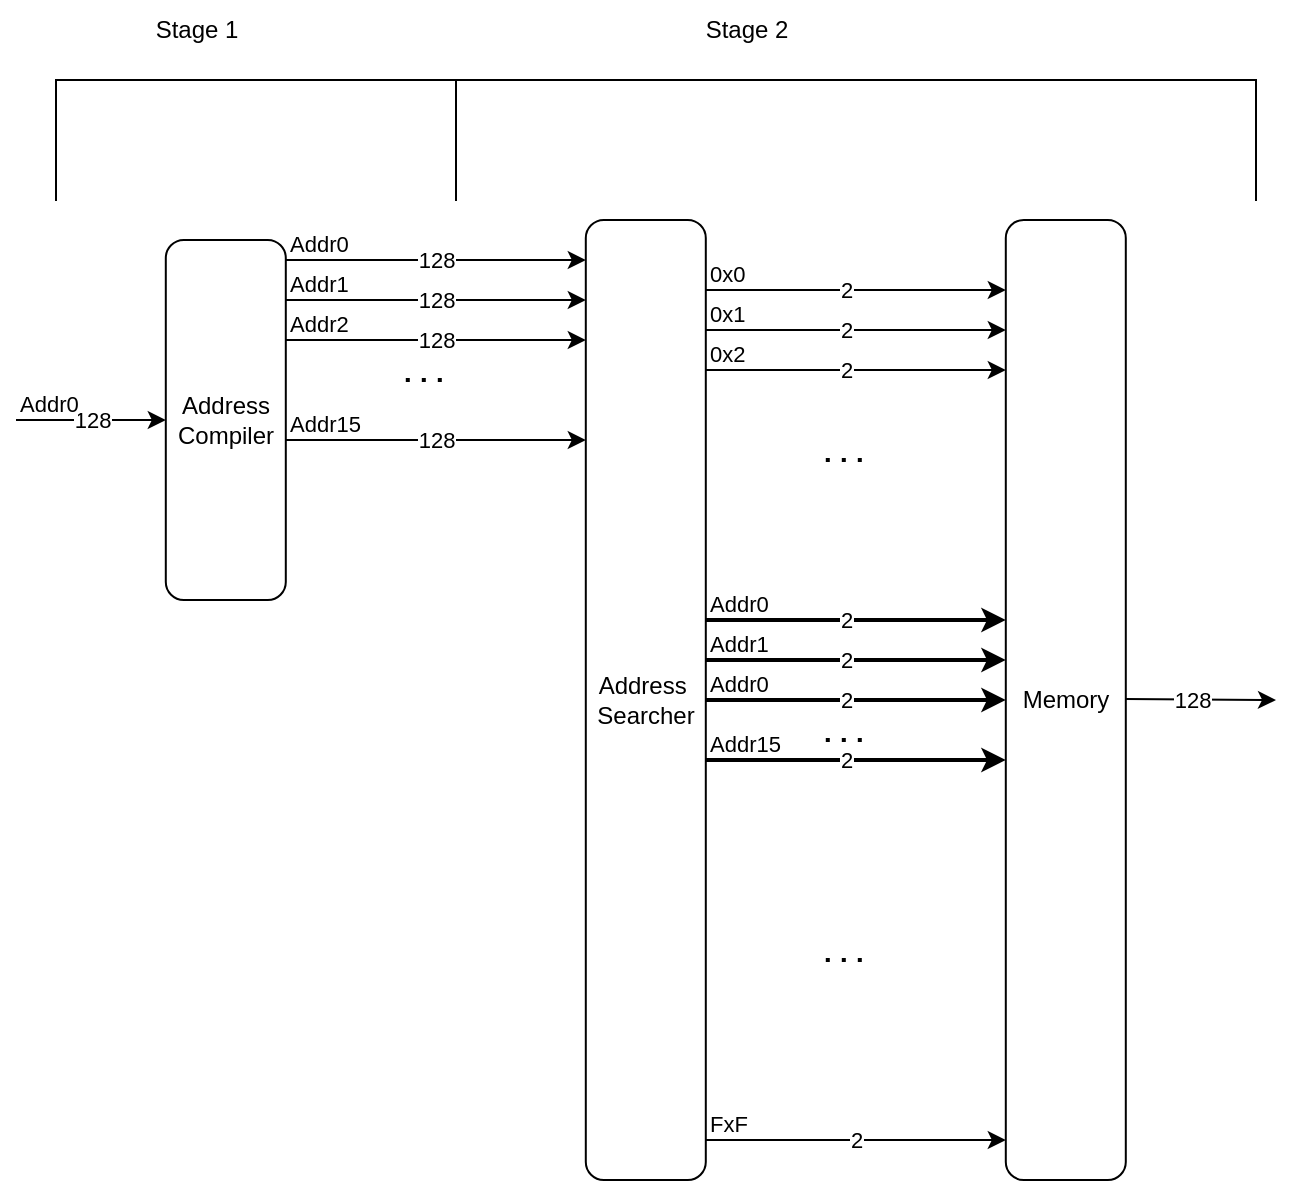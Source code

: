 <mxfile version="26.1.1">
  <diagram name="Page-1" id="k8EOoZ4nDkusKWKBTQX7">
    <mxGraphModel dx="989" dy="579" grid="1" gridSize="10" guides="1" tooltips="1" connect="1" arrows="1" fold="1" page="1" pageScale="1" pageWidth="650" pageHeight="600" math="0" shadow="0">
      <root>
        <mxCell id="0" />
        <mxCell id="1" parent="0" />
        <mxCell id="kFzj5kTvu1d42xjnEUMk-1" value="Address&lt;div&gt;Compiler&lt;/div&gt;" style="rounded=1;whiteSpace=wrap;html=1;direction=south;" parent="1" vertex="1">
          <mxGeometry x="84.9" y="120" width="60" height="180" as="geometry" />
        </mxCell>
        <mxCell id="kFzj5kTvu1d42xjnEUMk-2" value="" style="endArrow=classic;html=1;rounded=0;entryX=0.5;entryY=1;entryDx=0;entryDy=0;" parent="1" target="kFzj5kTvu1d42xjnEUMk-1" edge="1">
          <mxGeometry relative="1" as="geometry">
            <mxPoint x="10" y="210" as="sourcePoint" />
            <mxPoint x="170" y="210" as="targetPoint" />
          </mxGeometry>
        </mxCell>
        <mxCell id="kFzj5kTvu1d42xjnEUMk-3" value="128" style="edgeLabel;resizable=0;html=1;;align=center;verticalAlign=middle;" parent="kFzj5kTvu1d42xjnEUMk-2" connectable="0" vertex="1">
          <mxGeometry relative="1" as="geometry" />
        </mxCell>
        <mxCell id="kFzj5kTvu1d42xjnEUMk-4" value="Addr0" style="edgeLabel;resizable=0;html=1;;align=left;verticalAlign=bottom;" parent="kFzj5kTvu1d42xjnEUMk-2" connectable="0" vertex="1">
          <mxGeometry x="-1" relative="1" as="geometry">
            <mxPoint as="offset" />
          </mxGeometry>
        </mxCell>
        <mxCell id="kFzj5kTvu1d42xjnEUMk-8" value="Address&amp;nbsp;&lt;div&gt;Searcher&lt;/div&gt;" style="rounded=1;whiteSpace=wrap;html=1;direction=south;" parent="1" vertex="1">
          <mxGeometry x="294.9" y="110" width="60" height="480" as="geometry" />
        </mxCell>
        <mxCell id="kFzj5kTvu1d42xjnEUMk-9" value="" style="endArrow=classic;html=1;rounded=0;" parent="1" edge="1">
          <mxGeometry relative="1" as="geometry">
            <mxPoint x="144.9" y="130" as="sourcePoint" />
            <mxPoint x="294.9" y="130" as="targetPoint" />
          </mxGeometry>
        </mxCell>
        <mxCell id="kFzj5kTvu1d42xjnEUMk-10" value="128" style="edgeLabel;resizable=0;html=1;;align=center;verticalAlign=middle;" parent="kFzj5kTvu1d42xjnEUMk-9" connectable="0" vertex="1">
          <mxGeometry relative="1" as="geometry" />
        </mxCell>
        <mxCell id="kFzj5kTvu1d42xjnEUMk-11" value="Addr0" style="edgeLabel;resizable=0;html=1;;align=left;verticalAlign=bottom;" parent="kFzj5kTvu1d42xjnEUMk-9" connectable="0" vertex="1">
          <mxGeometry x="-1" relative="1" as="geometry" />
        </mxCell>
        <mxCell id="kFzj5kTvu1d42xjnEUMk-12" value="" style="endArrow=classic;html=1;rounded=0;" parent="1" edge="1">
          <mxGeometry relative="1" as="geometry">
            <mxPoint x="144.9" y="150" as="sourcePoint" />
            <mxPoint x="294.9" y="150" as="targetPoint" />
          </mxGeometry>
        </mxCell>
        <mxCell id="kFzj5kTvu1d42xjnEUMk-13" value="128" style="edgeLabel;resizable=0;html=1;;align=center;verticalAlign=middle;" parent="kFzj5kTvu1d42xjnEUMk-12" connectable="0" vertex="1">
          <mxGeometry relative="1" as="geometry" />
        </mxCell>
        <mxCell id="kFzj5kTvu1d42xjnEUMk-14" value="Addr1" style="edgeLabel;resizable=0;html=1;;align=left;verticalAlign=bottom;" parent="kFzj5kTvu1d42xjnEUMk-12" connectable="0" vertex="1">
          <mxGeometry x="-1" relative="1" as="geometry" />
        </mxCell>
        <mxCell id="kFzj5kTvu1d42xjnEUMk-15" value="" style="endArrow=classic;html=1;rounded=0;" parent="1" edge="1">
          <mxGeometry relative="1" as="geometry">
            <mxPoint x="144.9" y="170" as="sourcePoint" />
            <mxPoint x="294.9" y="170" as="targetPoint" />
          </mxGeometry>
        </mxCell>
        <mxCell id="kFzj5kTvu1d42xjnEUMk-16" value="128" style="edgeLabel;resizable=0;html=1;;align=center;verticalAlign=middle;" parent="kFzj5kTvu1d42xjnEUMk-15" connectable="0" vertex="1">
          <mxGeometry relative="1" as="geometry" />
        </mxCell>
        <mxCell id="kFzj5kTvu1d42xjnEUMk-17" value="Addr2" style="edgeLabel;resizable=0;html=1;;align=left;verticalAlign=bottom;" parent="kFzj5kTvu1d42xjnEUMk-15" connectable="0" vertex="1">
          <mxGeometry x="-1" relative="1" as="geometry" />
        </mxCell>
        <mxCell id="kFzj5kTvu1d42xjnEUMk-18" value="" style="endArrow=none;dashed=1;html=1;dashPattern=1 3;strokeWidth=2;rounded=0;" parent="1" target="kFzj5kTvu1d42xjnEUMk-8" edge="1">
          <mxGeometry width="50" height="50" relative="1" as="geometry">
            <mxPoint x="294.9" y="310" as="sourcePoint" />
            <mxPoint x="344.9" y="260" as="targetPoint" />
          </mxGeometry>
        </mxCell>
        <mxCell id="kFzj5kTvu1d42xjnEUMk-19" value="" style="endArrow=none;dashed=1;html=1;dashPattern=1 3;strokeWidth=2;rounded=0;" parent="1" edge="1">
          <mxGeometry width="50" height="50" relative="1" as="geometry">
            <mxPoint x="204.9" y="190" as="sourcePoint" />
            <mxPoint x="224.9" y="190" as="targetPoint" />
            <Array as="points">
              <mxPoint x="214.9" y="190" />
            </Array>
          </mxGeometry>
        </mxCell>
        <mxCell id="kFzj5kTvu1d42xjnEUMk-20" value="" style="endArrow=classic;html=1;rounded=0;" parent="1" edge="1">
          <mxGeometry relative="1" as="geometry">
            <mxPoint x="144.9" y="220" as="sourcePoint" />
            <mxPoint x="294.9" y="220" as="targetPoint" />
          </mxGeometry>
        </mxCell>
        <mxCell id="kFzj5kTvu1d42xjnEUMk-21" value="128" style="edgeLabel;resizable=0;html=1;;align=center;verticalAlign=middle;" parent="kFzj5kTvu1d42xjnEUMk-20" connectable="0" vertex="1">
          <mxGeometry relative="1" as="geometry" />
        </mxCell>
        <mxCell id="kFzj5kTvu1d42xjnEUMk-22" value="Addr15" style="edgeLabel;resizable=0;html=1;;align=left;verticalAlign=bottom;" parent="kFzj5kTvu1d42xjnEUMk-20" connectable="0" vertex="1">
          <mxGeometry x="-1" relative="1" as="geometry" />
        </mxCell>
        <mxCell id="kFzj5kTvu1d42xjnEUMk-25" value="" style="shape=partialRectangle;whiteSpace=wrap;html=1;top=0;bottom=0;fillColor=none;" parent="1" vertex="1">
          <mxGeometry x="30" y="40" width="200" height="60" as="geometry" />
        </mxCell>
        <mxCell id="kFzj5kTvu1d42xjnEUMk-27" value="" style="endArrow=none;html=1;rounded=0;exitX=0;exitY=0;exitDx=0;exitDy=0;entryX=1;entryY=0;entryDx=0;entryDy=0;" parent="1" source="kFzj5kTvu1d42xjnEUMk-25" target="kFzj5kTvu1d42xjnEUMk-25" edge="1">
          <mxGeometry width="50" height="50" relative="1" as="geometry">
            <mxPoint x="130" y="10" as="sourcePoint" />
            <mxPoint x="180" y="-40" as="targetPoint" />
          </mxGeometry>
        </mxCell>
        <mxCell id="kFzj5kTvu1d42xjnEUMk-28" value="Stage 1" style="text;html=1;align=center;verticalAlign=middle;resizable=0;points=[];autosize=1;strokeColor=none;fillColor=none;" parent="1" vertex="1">
          <mxGeometry x="70" width="60" height="30" as="geometry" />
        </mxCell>
        <mxCell id="kFzj5kTvu1d42xjnEUMk-29" value="" style="shape=partialRectangle;whiteSpace=wrap;html=1;top=0;bottom=0;fillColor=none;" parent="1" vertex="1">
          <mxGeometry x="230" y="40" width="400" height="60" as="geometry" />
        </mxCell>
        <mxCell id="kFzj5kTvu1d42xjnEUMk-30" value="" style="endArrow=none;html=1;rounded=0;exitX=0;exitY=0;exitDx=0;exitDy=0;entryX=1;entryY=0;entryDx=0;entryDy=0;" parent="1" source="kFzj5kTvu1d42xjnEUMk-29" target="kFzj5kTvu1d42xjnEUMk-29" edge="1">
          <mxGeometry width="50" height="50" relative="1" as="geometry">
            <mxPoint x="480" y="130" as="sourcePoint" />
            <mxPoint x="530" y="80" as="targetPoint" />
          </mxGeometry>
        </mxCell>
        <mxCell id="kFzj5kTvu1d42xjnEUMk-31" value="Stage 2" style="text;html=1;align=center;verticalAlign=middle;resizable=0;points=[];autosize=1;strokeColor=none;fillColor=none;" parent="1" vertex="1">
          <mxGeometry x="345" width="60" height="30" as="geometry" />
        </mxCell>
        <mxCell id="kFzj5kTvu1d42xjnEUMk-32" value="Memory" style="rounded=1;whiteSpace=wrap;html=1;direction=south;" parent="1" vertex="1">
          <mxGeometry x="504.9" y="110" width="60" height="480" as="geometry" />
        </mxCell>
        <mxCell id="kFzj5kTvu1d42xjnEUMk-33" value="" style="endArrow=classic;html=1;rounded=0;" parent="1" edge="1">
          <mxGeometry relative="1" as="geometry">
            <mxPoint x="564.9" y="349.5" as="sourcePoint" />
            <mxPoint x="640" y="350" as="targetPoint" />
          </mxGeometry>
        </mxCell>
        <mxCell id="kFzj5kTvu1d42xjnEUMk-34" value="128" style="edgeLabel;resizable=0;html=1;;align=center;verticalAlign=middle;" parent="kFzj5kTvu1d42xjnEUMk-33" connectable="0" vertex="1">
          <mxGeometry relative="1" as="geometry">
            <mxPoint x="-5" as="offset" />
          </mxGeometry>
        </mxCell>
        <mxCell id="kFzj5kTvu1d42xjnEUMk-41" value="" style="endArrow=classic;html=1;rounded=0;" parent="1" edge="1">
          <mxGeometry relative="1" as="geometry">
            <mxPoint x="354.9" y="145" as="sourcePoint" />
            <mxPoint x="504.9" y="145" as="targetPoint" />
          </mxGeometry>
        </mxCell>
        <mxCell id="kFzj5kTvu1d42xjnEUMk-42" value="2" style="edgeLabel;resizable=0;html=1;;align=center;verticalAlign=middle;" parent="kFzj5kTvu1d42xjnEUMk-41" connectable="0" vertex="1">
          <mxGeometry relative="1" as="geometry">
            <mxPoint x="-5" as="offset" />
          </mxGeometry>
        </mxCell>
        <mxCell id="kFzj5kTvu1d42xjnEUMk-43" value="0x0" style="edgeLabel;resizable=0;html=1;;align=left;verticalAlign=bottom;" parent="kFzj5kTvu1d42xjnEUMk-41" connectable="0" vertex="1">
          <mxGeometry x="-1" relative="1" as="geometry" />
        </mxCell>
        <mxCell id="kFzj5kTvu1d42xjnEUMk-44" value="" style="endArrow=classic;html=1;rounded=0;" parent="1" edge="1">
          <mxGeometry relative="1" as="geometry">
            <mxPoint x="354.9" y="165" as="sourcePoint" />
            <mxPoint x="504.9" y="165" as="targetPoint" />
          </mxGeometry>
        </mxCell>
        <mxCell id="kFzj5kTvu1d42xjnEUMk-45" value="2" style="edgeLabel;resizable=0;html=1;;align=center;verticalAlign=middle;" parent="kFzj5kTvu1d42xjnEUMk-44" connectable="0" vertex="1">
          <mxGeometry relative="1" as="geometry">
            <mxPoint x="-5" as="offset" />
          </mxGeometry>
        </mxCell>
        <mxCell id="kFzj5kTvu1d42xjnEUMk-46" value="0x1" style="edgeLabel;resizable=0;html=1;;align=left;verticalAlign=bottom;" parent="kFzj5kTvu1d42xjnEUMk-44" connectable="0" vertex="1">
          <mxGeometry x="-1" relative="1" as="geometry" />
        </mxCell>
        <mxCell id="kFzj5kTvu1d42xjnEUMk-47" value="" style="endArrow=classic;html=1;rounded=0;" parent="1" edge="1">
          <mxGeometry relative="1" as="geometry">
            <mxPoint x="354.9" y="185" as="sourcePoint" />
            <mxPoint x="504.9" y="185" as="targetPoint" />
          </mxGeometry>
        </mxCell>
        <mxCell id="kFzj5kTvu1d42xjnEUMk-48" value="2" style="edgeLabel;resizable=0;html=1;;align=center;verticalAlign=middle;" parent="kFzj5kTvu1d42xjnEUMk-47" connectable="0" vertex="1">
          <mxGeometry relative="1" as="geometry">
            <mxPoint x="-5" as="offset" />
          </mxGeometry>
        </mxCell>
        <mxCell id="kFzj5kTvu1d42xjnEUMk-49" value="0x2" style="edgeLabel;resizable=0;html=1;;align=left;verticalAlign=bottom;" parent="kFzj5kTvu1d42xjnEUMk-47" connectable="0" vertex="1">
          <mxGeometry x="-1" relative="1" as="geometry" />
        </mxCell>
        <mxCell id="kFzj5kTvu1d42xjnEUMk-50" value="" style="endArrow=none;dashed=1;html=1;dashPattern=1 3;strokeWidth=2;rounded=0;" parent="1" edge="1">
          <mxGeometry width="50" height="50" relative="1" as="geometry">
            <mxPoint x="414.9" y="230.0" as="sourcePoint" />
            <mxPoint x="434.9" y="230.0" as="targetPoint" />
            <Array as="points">
              <mxPoint x="424.9" y="230.0" />
            </Array>
          </mxGeometry>
        </mxCell>
        <mxCell id="kFzj5kTvu1d42xjnEUMk-51" value="" style="endArrow=classic;html=1;rounded=0;" parent="1" edge="1">
          <mxGeometry relative="1" as="geometry">
            <mxPoint x="354.9" y="570" as="sourcePoint" />
            <mxPoint x="504.9" y="570" as="targetPoint" />
          </mxGeometry>
        </mxCell>
        <mxCell id="kFzj5kTvu1d42xjnEUMk-52" value="2" style="edgeLabel;resizable=0;html=1;;align=center;verticalAlign=middle;" parent="kFzj5kTvu1d42xjnEUMk-51" connectable="0" vertex="1">
          <mxGeometry relative="1" as="geometry" />
        </mxCell>
        <mxCell id="kFzj5kTvu1d42xjnEUMk-53" value="FxF" style="edgeLabel;resizable=0;html=1;;align=left;verticalAlign=bottom;" parent="kFzj5kTvu1d42xjnEUMk-51" connectable="0" vertex="1">
          <mxGeometry x="-1" relative="1" as="geometry" />
        </mxCell>
        <mxCell id="kFzj5kTvu1d42xjnEUMk-55" value="" style="endArrow=classic;html=1;rounded=0;strokeWidth=2;" parent="1" edge="1">
          <mxGeometry relative="1" as="geometry">
            <mxPoint x="354.9" y="310" as="sourcePoint" />
            <mxPoint x="504.9" y="310" as="targetPoint" />
          </mxGeometry>
        </mxCell>
        <mxCell id="kFzj5kTvu1d42xjnEUMk-56" value="2" style="edgeLabel;resizable=0;html=1;;align=center;verticalAlign=middle;" parent="kFzj5kTvu1d42xjnEUMk-55" connectable="0" vertex="1">
          <mxGeometry relative="1" as="geometry">
            <mxPoint x="-5" as="offset" />
          </mxGeometry>
        </mxCell>
        <mxCell id="kFzj5kTvu1d42xjnEUMk-57" value="Addr0" style="edgeLabel;resizable=0;html=1;;align=left;verticalAlign=bottom;" parent="kFzj5kTvu1d42xjnEUMk-55" connectable="0" vertex="1">
          <mxGeometry x="-1" relative="1" as="geometry" />
        </mxCell>
        <mxCell id="kFzj5kTvu1d42xjnEUMk-58" value="" style="endArrow=classic;html=1;rounded=0;strokeWidth=2;" parent="1" edge="1">
          <mxGeometry relative="1" as="geometry">
            <mxPoint x="354.9" y="330" as="sourcePoint" />
            <mxPoint x="504.9" y="330" as="targetPoint" />
          </mxGeometry>
        </mxCell>
        <mxCell id="kFzj5kTvu1d42xjnEUMk-59" value="2" style="edgeLabel;resizable=0;html=1;;align=center;verticalAlign=middle;" parent="kFzj5kTvu1d42xjnEUMk-58" connectable="0" vertex="1">
          <mxGeometry relative="1" as="geometry">
            <mxPoint x="-5" as="offset" />
          </mxGeometry>
        </mxCell>
        <mxCell id="kFzj5kTvu1d42xjnEUMk-60" value="Addr1" style="edgeLabel;resizable=0;html=1;;align=left;verticalAlign=bottom;" parent="kFzj5kTvu1d42xjnEUMk-58" connectable="0" vertex="1">
          <mxGeometry x="-1" relative="1" as="geometry" />
        </mxCell>
        <mxCell id="kFzj5kTvu1d42xjnEUMk-61" value="" style="endArrow=classic;html=1;rounded=0;strokeWidth=2;" parent="1" edge="1">
          <mxGeometry relative="1" as="geometry">
            <mxPoint x="354.9" y="350" as="sourcePoint" />
            <mxPoint x="504.9" y="350" as="targetPoint" />
          </mxGeometry>
        </mxCell>
        <mxCell id="kFzj5kTvu1d42xjnEUMk-62" value="2" style="edgeLabel;resizable=0;html=1;;align=center;verticalAlign=middle;" parent="kFzj5kTvu1d42xjnEUMk-61" connectable="0" vertex="1">
          <mxGeometry relative="1" as="geometry">
            <mxPoint x="-5" as="offset" />
          </mxGeometry>
        </mxCell>
        <mxCell id="kFzj5kTvu1d42xjnEUMk-63" value="Addr0" style="edgeLabel;resizable=0;html=1;;align=left;verticalAlign=bottom;" parent="kFzj5kTvu1d42xjnEUMk-61" connectable="0" vertex="1">
          <mxGeometry x="-1" relative="1" as="geometry" />
        </mxCell>
        <mxCell id="kFzj5kTvu1d42xjnEUMk-64" value="" style="endArrow=none;dashed=1;html=1;dashPattern=1 3;strokeWidth=2;rounded=0;" parent="1" edge="1">
          <mxGeometry width="50" height="50" relative="1" as="geometry">
            <mxPoint x="414.9" y="370" as="sourcePoint" />
            <mxPoint x="434.9" y="370" as="targetPoint" />
            <Array as="points">
              <mxPoint x="419.9" y="370" />
            </Array>
          </mxGeometry>
        </mxCell>
        <mxCell id="kFzj5kTvu1d42xjnEUMk-65" value="" style="endArrow=classic;html=1;rounded=0;strokeWidth=2;" parent="1" edge="1">
          <mxGeometry relative="1" as="geometry">
            <mxPoint x="354.9" y="380" as="sourcePoint" />
            <mxPoint x="504.9" y="380" as="targetPoint" />
          </mxGeometry>
        </mxCell>
        <mxCell id="kFzj5kTvu1d42xjnEUMk-66" value="2" style="edgeLabel;resizable=0;html=1;;align=center;verticalAlign=middle;" parent="kFzj5kTvu1d42xjnEUMk-65" connectable="0" vertex="1">
          <mxGeometry relative="1" as="geometry">
            <mxPoint x="-5" as="offset" />
          </mxGeometry>
        </mxCell>
        <mxCell id="kFzj5kTvu1d42xjnEUMk-67" value="Addr15" style="edgeLabel;resizable=0;html=1;;align=left;verticalAlign=bottom;" parent="kFzj5kTvu1d42xjnEUMk-65" connectable="0" vertex="1">
          <mxGeometry x="-1" relative="1" as="geometry" />
        </mxCell>
        <mxCell id="kFzj5kTvu1d42xjnEUMk-68" value="" style="endArrow=none;dashed=1;html=1;dashPattern=1 3;strokeWidth=2;rounded=0;" parent="1" edge="1">
          <mxGeometry width="50" height="50" relative="1" as="geometry">
            <mxPoint x="414.9" y="480" as="sourcePoint" />
            <mxPoint x="434.9" y="480" as="targetPoint" />
            <Array as="points">
              <mxPoint x="424.9" y="480" />
            </Array>
          </mxGeometry>
        </mxCell>
      </root>
    </mxGraphModel>
  </diagram>
</mxfile>
